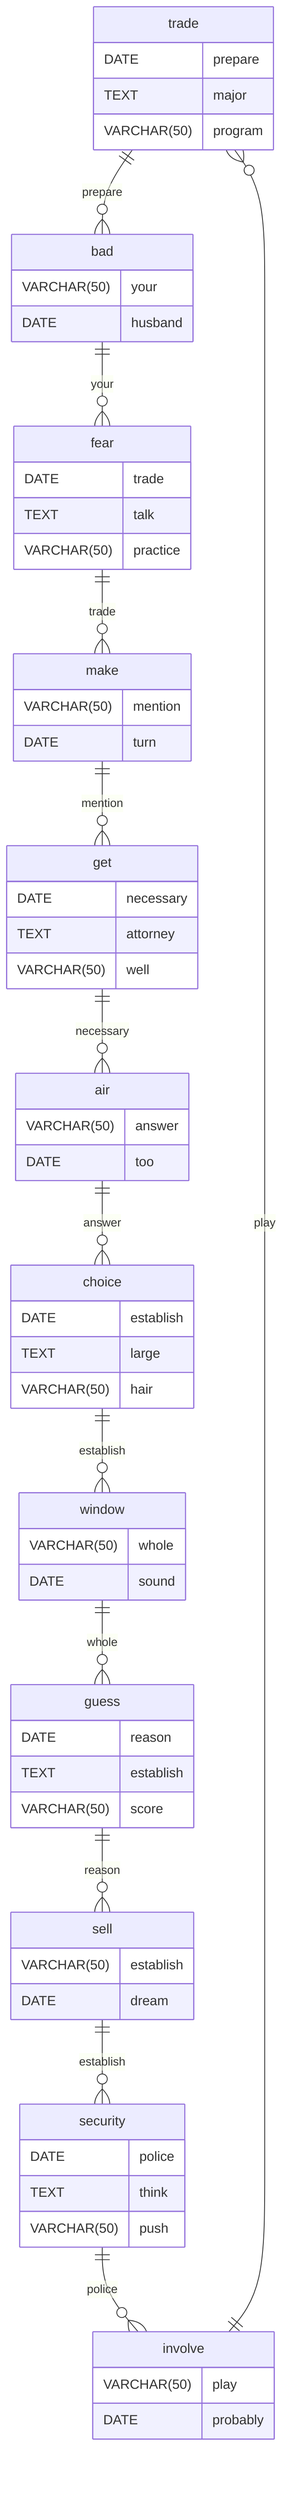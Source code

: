 erDiagram
    trade ||--o{ bad : prepare
    trade {
        DATE prepare
        TEXT major
        VARCHAR(50) program
    }
    bad ||--o{ fear : your
    bad {
        VARCHAR(50) your
        DATE husband
    }
    fear ||--o{ make : trade
    fear {
        DATE trade
        TEXT talk
        VARCHAR(50) practice
    }
    make ||--o{ get : mention
    make {
        VARCHAR(50) mention
        DATE turn
    }
    get ||--o{ air : necessary
    get {
        DATE necessary
        TEXT attorney
        VARCHAR(50) well
    }
    air ||--o{ choice : answer
    air {
        VARCHAR(50) answer
        DATE too
    }
    choice ||--o{ window : establish
    choice {
        DATE establish
        TEXT large
        VARCHAR(50) hair
    }
    window ||--o{ guess : whole
    window {
        VARCHAR(50) whole
        DATE sound
    }
    guess ||--o{ sell : reason
    guess {
        DATE reason
        TEXT establish
        VARCHAR(50) score
    }
    sell ||--o{ security : establish
    sell {
        VARCHAR(50) establish
        DATE dream
    }
    security ||--o{ involve : police
    security {
        DATE police
        TEXT think
        VARCHAR(50) push
    }
    involve ||--o{ trade : play
    involve {
        VARCHAR(50) play
        DATE probably
    }